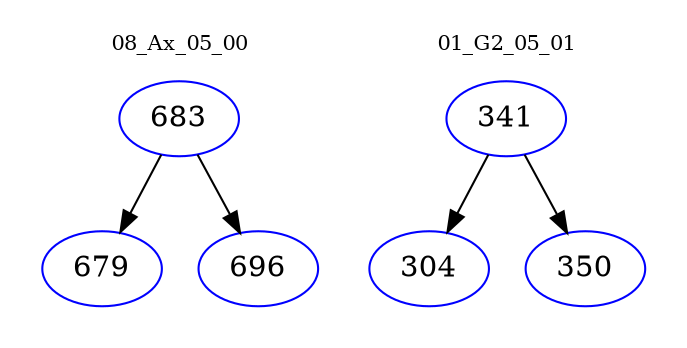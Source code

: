 digraph{
subgraph cluster_0 {
color = white
label = "08_Ax_05_00";
fontsize=10;
T0_683 [label="683", color="blue"]
T0_683 -> T0_679 [color="black"]
T0_679 [label="679", color="blue"]
T0_683 -> T0_696 [color="black"]
T0_696 [label="696", color="blue"]
}
subgraph cluster_1 {
color = white
label = "01_G2_05_01";
fontsize=10;
T1_341 [label="341", color="blue"]
T1_341 -> T1_304 [color="black"]
T1_304 [label="304", color="blue"]
T1_341 -> T1_350 [color="black"]
T1_350 [label="350", color="blue"]
}
}
